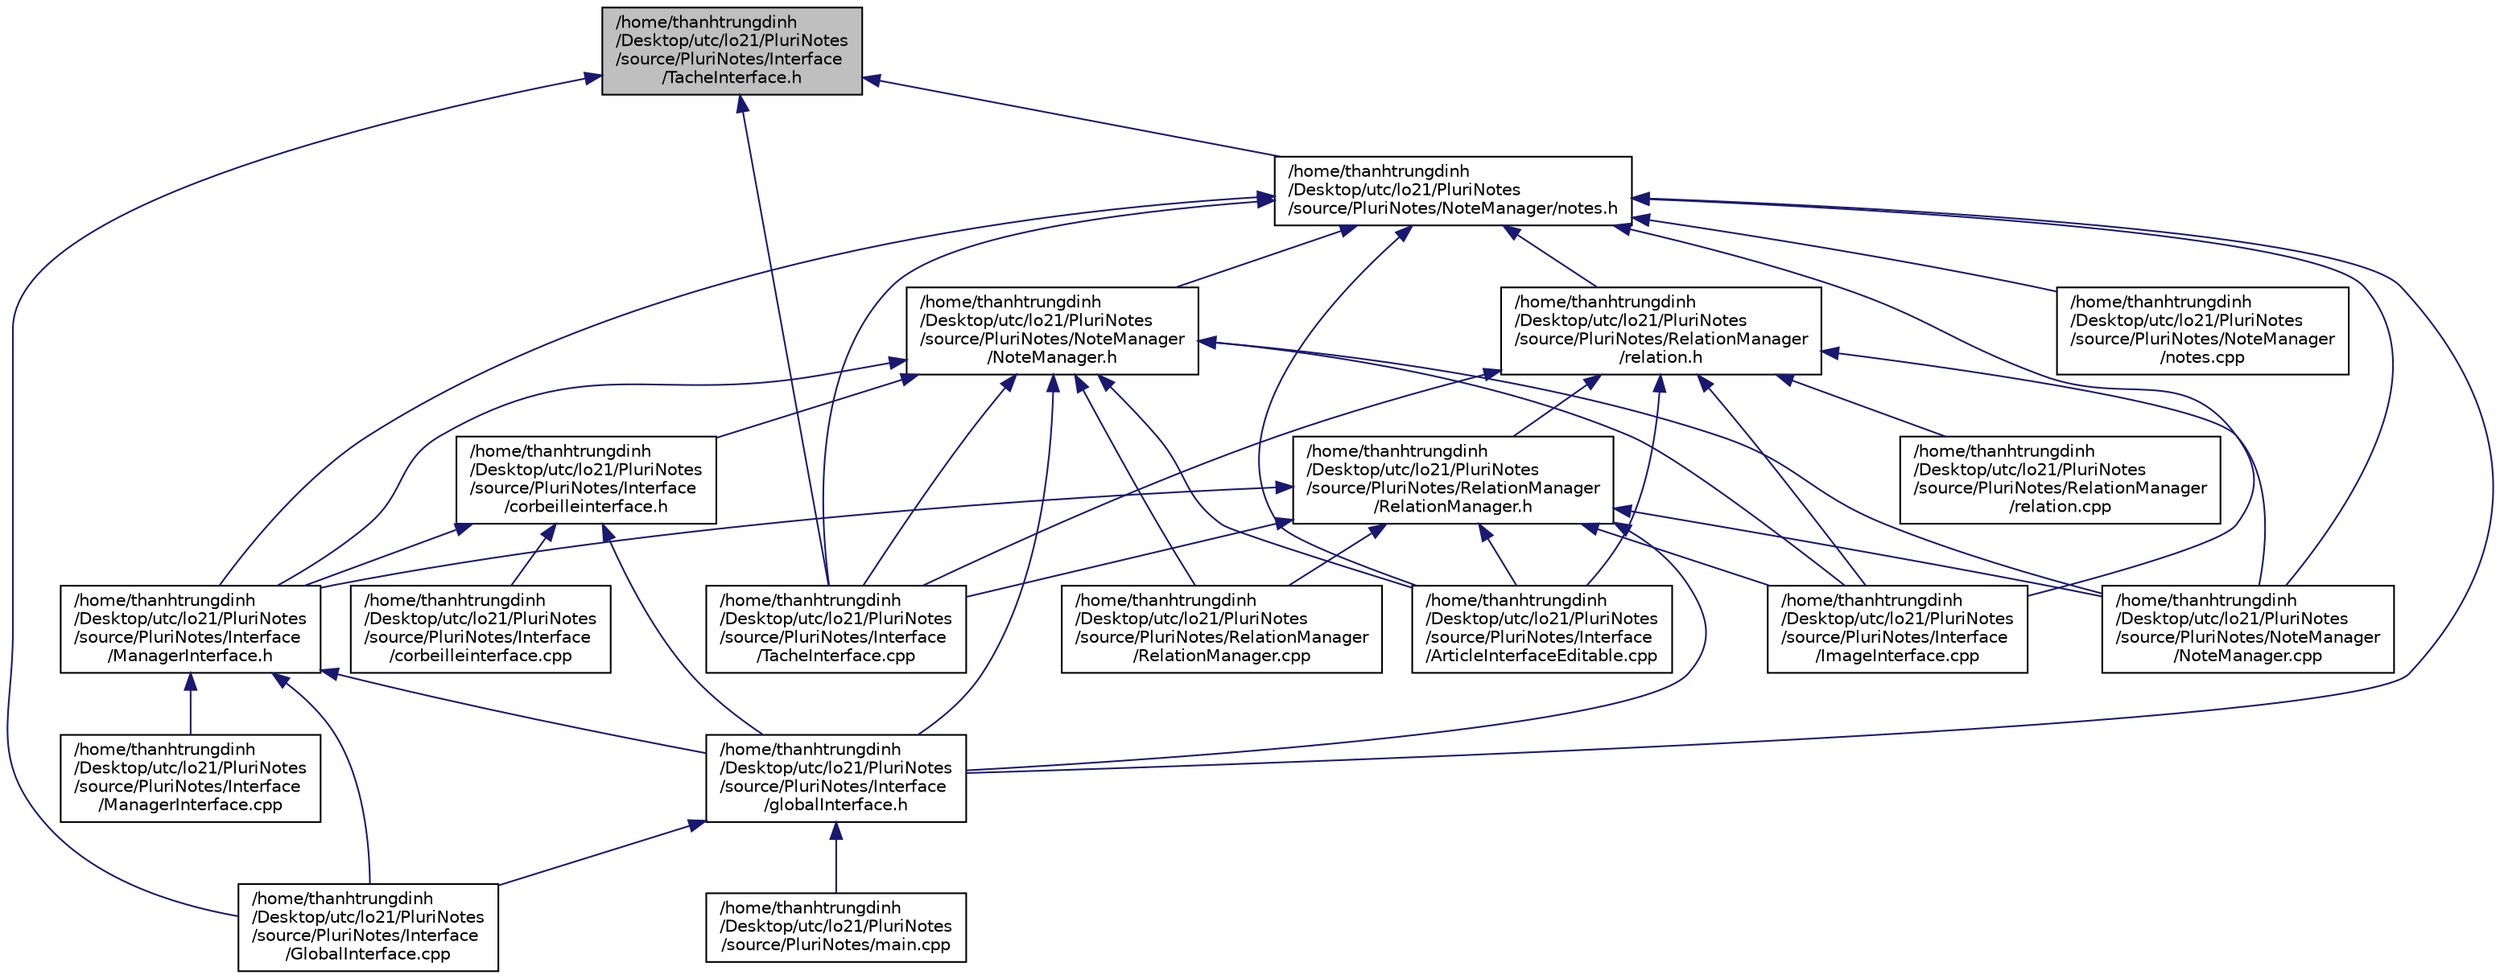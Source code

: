 digraph "/home/thanhtrungdinh/Desktop/utc/lo21/PluriNotes/source/PluriNotes/Interface/TacheInterface.h"
{
  edge [fontname="Helvetica",fontsize="10",labelfontname="Helvetica",labelfontsize="10"];
  node [fontname="Helvetica",fontsize="10",shape=record];
  Node1 [label="/home/thanhtrungdinh\l/Desktop/utc/lo21/PluriNotes\l/source/PluriNotes/Interface\l/TacheInterface.h",height=0.2,width=0.4,color="black", fillcolor="grey75", style="filled", fontcolor="black"];
  Node1 -> Node2 [dir="back",color="midnightblue",fontsize="10",style="solid",fontname="Helvetica"];
  Node2 [label="/home/thanhtrungdinh\l/Desktop/utc/lo21/PluriNotes\l/source/PluriNotes/Interface\l/GlobalInterface.cpp",height=0.2,width=0.4,color="black", fillcolor="white", style="filled",URL="$GlobalInterface_8cpp.html"];
  Node1 -> Node3 [dir="back",color="midnightblue",fontsize="10",style="solid",fontname="Helvetica"];
  Node3 [label="/home/thanhtrungdinh\l/Desktop/utc/lo21/PluriNotes\l/source/PluriNotes/Interface\l/TacheInterface.cpp",height=0.2,width=0.4,color="black", fillcolor="white", style="filled",URL="$TacheInterface_8cpp.html"];
  Node1 -> Node4 [dir="back",color="midnightblue",fontsize="10",style="solid",fontname="Helvetica"];
  Node4 [label="/home/thanhtrungdinh\l/Desktop/utc/lo21/PluriNotes\l/source/PluriNotes/NoteManager/notes.h",height=0.2,width=0.4,color="black", fillcolor="white", style="filled",URL="$notes_8h.html"];
  Node4 -> Node5 [dir="back",color="midnightblue",fontsize="10",style="solid",fontname="Helvetica"];
  Node5 [label="/home/thanhtrungdinh\l/Desktop/utc/lo21/PluriNotes\l/source/PluriNotes/Interface\l/ArticleInterfaceEditable.cpp",height=0.2,width=0.4,color="black", fillcolor="white", style="filled",URL="$ArticleInterfaceEditable_8cpp.html"];
  Node4 -> Node6 [dir="back",color="midnightblue",fontsize="10",style="solid",fontname="Helvetica"];
  Node6 [label="/home/thanhtrungdinh\l/Desktop/utc/lo21/PluriNotes\l/source/PluriNotes/Interface\l/globalInterface.h",height=0.2,width=0.4,color="black", fillcolor="white", style="filled",URL="$globalInterface_8h.html"];
  Node6 -> Node2 [dir="back",color="midnightblue",fontsize="10",style="solid",fontname="Helvetica"];
  Node6 -> Node7 [dir="back",color="midnightblue",fontsize="10",style="solid",fontname="Helvetica"];
  Node7 [label="/home/thanhtrungdinh\l/Desktop/utc/lo21/PluriNotes\l/source/PluriNotes/main.cpp",height=0.2,width=0.4,color="black", fillcolor="white", style="filled",URL="$main_8cpp.html"];
  Node4 -> Node8 [dir="back",color="midnightblue",fontsize="10",style="solid",fontname="Helvetica"];
  Node8 [label="/home/thanhtrungdinh\l/Desktop/utc/lo21/PluriNotes\l/source/PluriNotes/Interface\l/ManagerInterface.h",height=0.2,width=0.4,color="black", fillcolor="white", style="filled",URL="$ManagerInterface_8h.html"];
  Node8 -> Node6 [dir="back",color="midnightblue",fontsize="10",style="solid",fontname="Helvetica"];
  Node8 -> Node2 [dir="back",color="midnightblue",fontsize="10",style="solid",fontname="Helvetica"];
  Node8 -> Node9 [dir="back",color="midnightblue",fontsize="10",style="solid",fontname="Helvetica"];
  Node9 [label="/home/thanhtrungdinh\l/Desktop/utc/lo21/PluriNotes\l/source/PluriNotes/Interface\l/ManagerInterface.cpp",height=0.2,width=0.4,color="black", fillcolor="white", style="filled",URL="$ManagerInterface_8cpp.html"];
  Node4 -> Node10 [dir="back",color="midnightblue",fontsize="10",style="solid",fontname="Helvetica"];
  Node10 [label="/home/thanhtrungdinh\l/Desktop/utc/lo21/PluriNotes\l/source/PluriNotes/Interface\l/ImageInterface.cpp",height=0.2,width=0.4,color="black", fillcolor="white", style="filled",URL="$ImageInterface_8cpp.html"];
  Node4 -> Node3 [dir="back",color="midnightblue",fontsize="10",style="solid",fontname="Helvetica"];
  Node4 -> Node11 [dir="back",color="midnightblue",fontsize="10",style="solid",fontname="Helvetica"];
  Node11 [label="/home/thanhtrungdinh\l/Desktop/utc/lo21/PluriNotes\l/source/PluriNotes/NoteManager\l/NoteManager.cpp",height=0.2,width=0.4,color="black", fillcolor="white", style="filled",URL="$NoteManager_8cpp.html"];
  Node4 -> Node12 [dir="back",color="midnightblue",fontsize="10",style="solid",fontname="Helvetica"];
  Node12 [label="/home/thanhtrungdinh\l/Desktop/utc/lo21/PluriNotes\l/source/PluriNotes/NoteManager\l/NoteManager.h",height=0.2,width=0.4,color="black", fillcolor="white", style="filled",URL="$NoteManager_8h.html"];
  Node12 -> Node5 [dir="back",color="midnightblue",fontsize="10",style="solid",fontname="Helvetica"];
  Node12 -> Node13 [dir="back",color="midnightblue",fontsize="10",style="solid",fontname="Helvetica"];
  Node13 [label="/home/thanhtrungdinh\l/Desktop/utc/lo21/PluriNotes\l/source/PluriNotes/Interface\l/corbeilleinterface.h",height=0.2,width=0.4,color="black", fillcolor="white", style="filled",URL="$corbeilleinterface_8h.html"];
  Node13 -> Node14 [dir="back",color="midnightblue",fontsize="10",style="solid",fontname="Helvetica"];
  Node14 [label="/home/thanhtrungdinh\l/Desktop/utc/lo21/PluriNotes\l/source/PluriNotes/Interface\l/corbeilleinterface.cpp",height=0.2,width=0.4,color="black", fillcolor="white", style="filled",URL="$corbeilleinterface_8cpp.html"];
  Node13 -> Node8 [dir="back",color="midnightblue",fontsize="10",style="solid",fontname="Helvetica"];
  Node13 -> Node6 [dir="back",color="midnightblue",fontsize="10",style="solid",fontname="Helvetica"];
  Node12 -> Node6 [dir="back",color="midnightblue",fontsize="10",style="solid",fontname="Helvetica"];
  Node12 -> Node8 [dir="back",color="midnightblue",fontsize="10",style="solid",fontname="Helvetica"];
  Node12 -> Node10 [dir="back",color="midnightblue",fontsize="10",style="solid",fontname="Helvetica"];
  Node12 -> Node3 [dir="back",color="midnightblue",fontsize="10",style="solid",fontname="Helvetica"];
  Node12 -> Node11 [dir="back",color="midnightblue",fontsize="10",style="solid",fontname="Helvetica"];
  Node12 -> Node15 [dir="back",color="midnightblue",fontsize="10",style="solid",fontname="Helvetica"];
  Node15 [label="/home/thanhtrungdinh\l/Desktop/utc/lo21/PluriNotes\l/source/PluriNotes/RelationManager\l/RelationManager.cpp",height=0.2,width=0.4,color="black", fillcolor="white", style="filled",URL="$RelationManager_8cpp.html"];
  Node4 -> Node16 [dir="back",color="midnightblue",fontsize="10",style="solid",fontname="Helvetica"];
  Node16 [label="/home/thanhtrungdinh\l/Desktop/utc/lo21/PluriNotes\l/source/PluriNotes/NoteManager\l/notes.cpp",height=0.2,width=0.4,color="black", fillcolor="white", style="filled",URL="$notes_8cpp.html"];
  Node4 -> Node17 [dir="back",color="midnightblue",fontsize="10",style="solid",fontname="Helvetica"];
  Node17 [label="/home/thanhtrungdinh\l/Desktop/utc/lo21/PluriNotes\l/source/PluriNotes/RelationManager\l/relation.h",height=0.2,width=0.4,color="black", fillcolor="white", style="filled",URL="$relation_8h.html"];
  Node17 -> Node5 [dir="back",color="midnightblue",fontsize="10",style="solid",fontname="Helvetica"];
  Node17 -> Node10 [dir="back",color="midnightblue",fontsize="10",style="solid",fontname="Helvetica"];
  Node17 -> Node3 [dir="back",color="midnightblue",fontsize="10",style="solid",fontname="Helvetica"];
  Node17 -> Node11 [dir="back",color="midnightblue",fontsize="10",style="solid",fontname="Helvetica"];
  Node17 -> Node18 [dir="back",color="midnightblue",fontsize="10",style="solid",fontname="Helvetica"];
  Node18 [label="/home/thanhtrungdinh\l/Desktop/utc/lo21/PluriNotes\l/source/PluriNotes/RelationManager\l/relation.cpp",height=0.2,width=0.4,color="black", fillcolor="white", style="filled",URL="$relation_8cpp.html"];
  Node17 -> Node19 [dir="back",color="midnightblue",fontsize="10",style="solid",fontname="Helvetica"];
  Node19 [label="/home/thanhtrungdinh\l/Desktop/utc/lo21/PluriNotes\l/source/PluriNotes/RelationManager\l/RelationManager.h",height=0.2,width=0.4,color="black", fillcolor="white", style="filled",URL="$RelationManager_8h.html"];
  Node19 -> Node5 [dir="back",color="midnightblue",fontsize="10",style="solid",fontname="Helvetica"];
  Node19 -> Node8 [dir="back",color="midnightblue",fontsize="10",style="solid",fontname="Helvetica"];
  Node19 -> Node6 [dir="back",color="midnightblue",fontsize="10",style="solid",fontname="Helvetica"];
  Node19 -> Node10 [dir="back",color="midnightblue",fontsize="10",style="solid",fontname="Helvetica"];
  Node19 -> Node3 [dir="back",color="midnightblue",fontsize="10",style="solid",fontname="Helvetica"];
  Node19 -> Node11 [dir="back",color="midnightblue",fontsize="10",style="solid",fontname="Helvetica"];
  Node19 -> Node15 [dir="back",color="midnightblue",fontsize="10",style="solid",fontname="Helvetica"];
}
